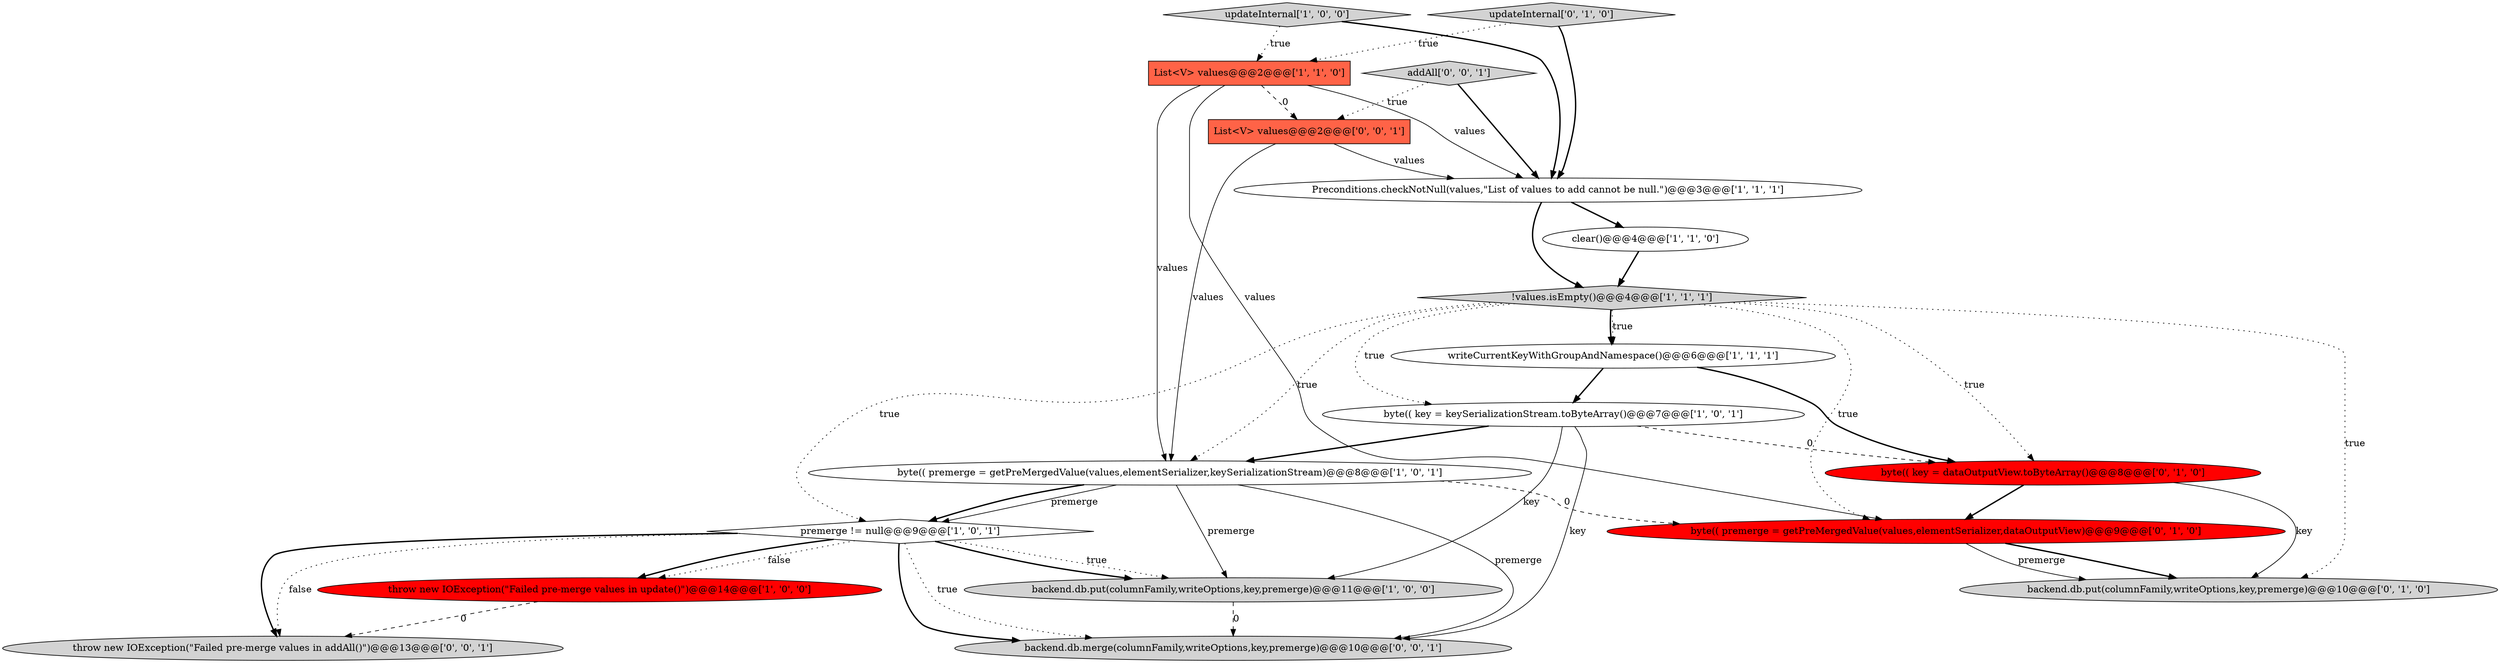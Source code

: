 digraph {
3 [style = filled, label = "premerge != null@@@9@@@['1', '0', '1']", fillcolor = white, shape = diamond image = "AAA0AAABBB1BBB"];
15 [style = filled, label = "backend.db.merge(columnFamily,writeOptions,key,premerge)@@@10@@@['0', '0', '1']", fillcolor = lightgray, shape = ellipse image = "AAA0AAABBB3BBB"];
11 [style = filled, label = "byte(( premerge = getPreMergedValue(values,elementSerializer,dataOutputView)@@@9@@@['0', '1', '0']", fillcolor = red, shape = ellipse image = "AAA1AAABBB2BBB"];
18 [style = filled, label = "List<V> values@@@2@@@['0', '0', '1']", fillcolor = tomato, shape = box image = "AAA0AAABBB3BBB"];
8 [style = filled, label = "byte(( premerge = getPreMergedValue(values,elementSerializer,keySerializationStream)@@@8@@@['1', '0', '1']", fillcolor = white, shape = ellipse image = "AAA0AAABBB1BBB"];
6 [style = filled, label = "writeCurrentKeyWithGroupAndNamespace()@@@6@@@['1', '1', '1']", fillcolor = white, shape = ellipse image = "AAA0AAABBB1BBB"];
0 [style = filled, label = "List<V> values@@@2@@@['1', '1', '0']", fillcolor = tomato, shape = box image = "AAA0AAABBB1BBB"];
4 [style = filled, label = "Preconditions.checkNotNull(values,\"List of values to add cannot be null.\")@@@3@@@['1', '1', '1']", fillcolor = white, shape = ellipse image = "AAA0AAABBB1BBB"];
1 [style = filled, label = "!values.isEmpty()@@@4@@@['1', '1', '1']", fillcolor = lightgray, shape = diamond image = "AAA0AAABBB1BBB"];
9 [style = filled, label = "backend.db.put(columnFamily,writeOptions,key,premerge)@@@11@@@['1', '0', '0']", fillcolor = lightgray, shape = ellipse image = "AAA0AAABBB1BBB"];
10 [style = filled, label = "updateInternal['1', '0', '0']", fillcolor = lightgray, shape = diamond image = "AAA0AAABBB1BBB"];
17 [style = filled, label = "addAll['0', '0', '1']", fillcolor = lightgray, shape = diamond image = "AAA0AAABBB3BBB"];
7 [style = filled, label = "throw new IOException(\"Failed pre-merge values in update()\")@@@14@@@['1', '0', '0']", fillcolor = red, shape = ellipse image = "AAA1AAABBB1BBB"];
14 [style = filled, label = "backend.db.put(columnFamily,writeOptions,key,premerge)@@@10@@@['0', '1', '0']", fillcolor = lightgray, shape = ellipse image = "AAA0AAABBB2BBB"];
5 [style = filled, label = "clear()@@@4@@@['1', '1', '0']", fillcolor = white, shape = ellipse image = "AAA0AAABBB1BBB"];
12 [style = filled, label = "byte(( key = dataOutputView.toByteArray()@@@8@@@['0', '1', '0']", fillcolor = red, shape = ellipse image = "AAA1AAABBB2BBB"];
16 [style = filled, label = "throw new IOException(\"Failed pre-merge values in addAll()\")@@@13@@@['0', '0', '1']", fillcolor = lightgray, shape = ellipse image = "AAA0AAABBB3BBB"];
2 [style = filled, label = "byte(( key = keySerializationStream.toByteArray()@@@7@@@['1', '0', '1']", fillcolor = white, shape = ellipse image = "AAA0AAABBB1BBB"];
13 [style = filled, label = "updateInternal['0', '1', '0']", fillcolor = lightgray, shape = diamond image = "AAA0AAABBB2BBB"];
18->4 [style = solid, label="values"];
0->4 [style = solid, label="values"];
17->18 [style = dotted, label="true"];
8->3 [style = solid, label="premerge"];
11->14 [style = bold, label=""];
11->14 [style = solid, label="premerge"];
7->16 [style = dashed, label="0"];
1->11 [style = dotted, label="true"];
8->3 [style = bold, label=""];
12->11 [style = bold, label=""];
3->7 [style = dotted, label="false"];
3->15 [style = bold, label=""];
1->14 [style = dotted, label="true"];
3->9 [style = dotted, label="true"];
3->16 [style = bold, label=""];
2->9 [style = solid, label="key"];
12->14 [style = solid, label="key"];
2->15 [style = solid, label="key"];
6->2 [style = bold, label=""];
1->3 [style = dotted, label="true"];
3->9 [style = bold, label=""];
5->1 [style = bold, label=""];
2->12 [style = dashed, label="0"];
1->6 [style = bold, label=""];
3->7 [style = bold, label=""];
13->0 [style = dotted, label="true"];
3->15 [style = dotted, label="true"];
1->12 [style = dotted, label="true"];
18->8 [style = solid, label="values"];
1->8 [style = dotted, label="true"];
10->4 [style = bold, label=""];
0->18 [style = dashed, label="0"];
10->0 [style = dotted, label="true"];
1->6 [style = dotted, label="true"];
4->1 [style = bold, label=""];
0->11 [style = solid, label="values"];
8->11 [style = dashed, label="0"];
1->2 [style = dotted, label="true"];
3->16 [style = dotted, label="false"];
4->5 [style = bold, label=""];
17->4 [style = bold, label=""];
8->9 [style = solid, label="premerge"];
0->8 [style = solid, label="values"];
2->8 [style = bold, label=""];
9->15 [style = dashed, label="0"];
8->15 [style = solid, label="premerge"];
13->4 [style = bold, label=""];
6->12 [style = bold, label=""];
}
